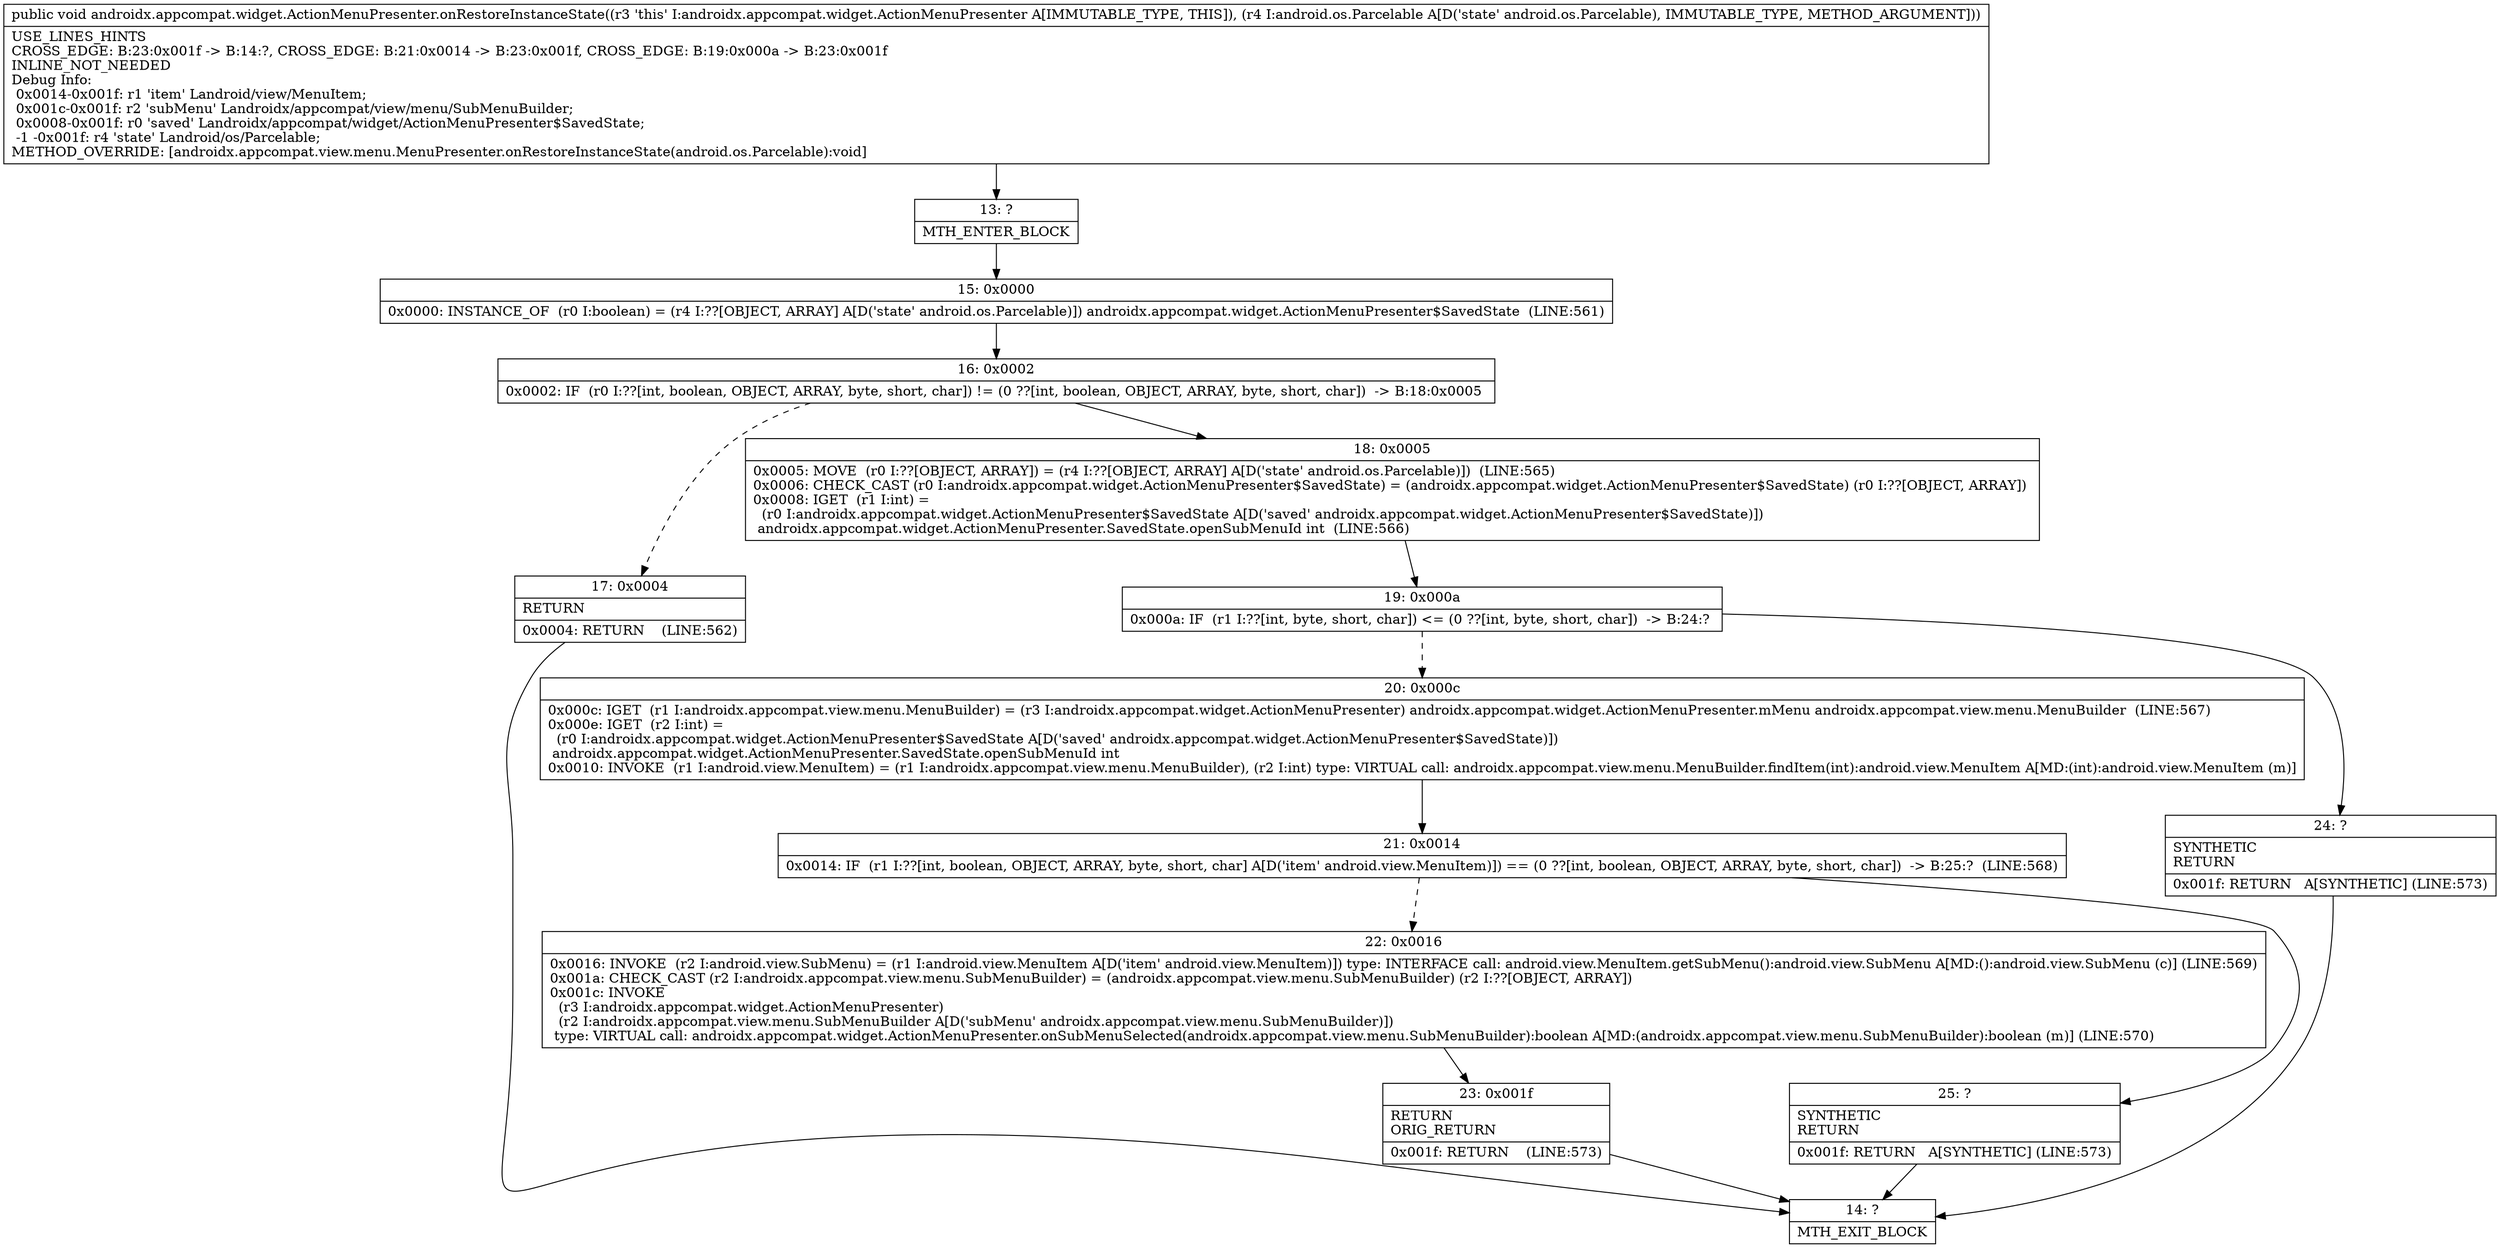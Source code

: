 digraph "CFG forandroidx.appcompat.widget.ActionMenuPresenter.onRestoreInstanceState(Landroid\/os\/Parcelable;)V" {
Node_13 [shape=record,label="{13\:\ ?|MTH_ENTER_BLOCK\l}"];
Node_15 [shape=record,label="{15\:\ 0x0000|0x0000: INSTANCE_OF  (r0 I:boolean) = (r4 I:??[OBJECT, ARRAY] A[D('state' android.os.Parcelable)]) androidx.appcompat.widget.ActionMenuPresenter$SavedState  (LINE:561)\l}"];
Node_16 [shape=record,label="{16\:\ 0x0002|0x0002: IF  (r0 I:??[int, boolean, OBJECT, ARRAY, byte, short, char]) != (0 ??[int, boolean, OBJECT, ARRAY, byte, short, char])  \-\> B:18:0x0005 \l}"];
Node_17 [shape=record,label="{17\:\ 0x0004|RETURN\l|0x0004: RETURN    (LINE:562)\l}"];
Node_14 [shape=record,label="{14\:\ ?|MTH_EXIT_BLOCK\l}"];
Node_18 [shape=record,label="{18\:\ 0x0005|0x0005: MOVE  (r0 I:??[OBJECT, ARRAY]) = (r4 I:??[OBJECT, ARRAY] A[D('state' android.os.Parcelable)])  (LINE:565)\l0x0006: CHECK_CAST (r0 I:androidx.appcompat.widget.ActionMenuPresenter$SavedState) = (androidx.appcompat.widget.ActionMenuPresenter$SavedState) (r0 I:??[OBJECT, ARRAY]) \l0x0008: IGET  (r1 I:int) = \l  (r0 I:androidx.appcompat.widget.ActionMenuPresenter$SavedState A[D('saved' androidx.appcompat.widget.ActionMenuPresenter$SavedState)])\l androidx.appcompat.widget.ActionMenuPresenter.SavedState.openSubMenuId int  (LINE:566)\l}"];
Node_19 [shape=record,label="{19\:\ 0x000a|0x000a: IF  (r1 I:??[int, byte, short, char]) \<= (0 ??[int, byte, short, char])  \-\> B:24:? \l}"];
Node_20 [shape=record,label="{20\:\ 0x000c|0x000c: IGET  (r1 I:androidx.appcompat.view.menu.MenuBuilder) = (r3 I:androidx.appcompat.widget.ActionMenuPresenter) androidx.appcompat.widget.ActionMenuPresenter.mMenu androidx.appcompat.view.menu.MenuBuilder  (LINE:567)\l0x000e: IGET  (r2 I:int) = \l  (r0 I:androidx.appcompat.widget.ActionMenuPresenter$SavedState A[D('saved' androidx.appcompat.widget.ActionMenuPresenter$SavedState)])\l androidx.appcompat.widget.ActionMenuPresenter.SavedState.openSubMenuId int \l0x0010: INVOKE  (r1 I:android.view.MenuItem) = (r1 I:androidx.appcompat.view.menu.MenuBuilder), (r2 I:int) type: VIRTUAL call: androidx.appcompat.view.menu.MenuBuilder.findItem(int):android.view.MenuItem A[MD:(int):android.view.MenuItem (m)]\l}"];
Node_21 [shape=record,label="{21\:\ 0x0014|0x0014: IF  (r1 I:??[int, boolean, OBJECT, ARRAY, byte, short, char] A[D('item' android.view.MenuItem)]) == (0 ??[int, boolean, OBJECT, ARRAY, byte, short, char])  \-\> B:25:?  (LINE:568)\l}"];
Node_22 [shape=record,label="{22\:\ 0x0016|0x0016: INVOKE  (r2 I:android.view.SubMenu) = (r1 I:android.view.MenuItem A[D('item' android.view.MenuItem)]) type: INTERFACE call: android.view.MenuItem.getSubMenu():android.view.SubMenu A[MD:():android.view.SubMenu (c)] (LINE:569)\l0x001a: CHECK_CAST (r2 I:androidx.appcompat.view.menu.SubMenuBuilder) = (androidx.appcompat.view.menu.SubMenuBuilder) (r2 I:??[OBJECT, ARRAY]) \l0x001c: INVOKE  \l  (r3 I:androidx.appcompat.widget.ActionMenuPresenter)\l  (r2 I:androidx.appcompat.view.menu.SubMenuBuilder A[D('subMenu' androidx.appcompat.view.menu.SubMenuBuilder)])\l type: VIRTUAL call: androidx.appcompat.widget.ActionMenuPresenter.onSubMenuSelected(androidx.appcompat.view.menu.SubMenuBuilder):boolean A[MD:(androidx.appcompat.view.menu.SubMenuBuilder):boolean (m)] (LINE:570)\l}"];
Node_23 [shape=record,label="{23\:\ 0x001f|RETURN\lORIG_RETURN\l|0x001f: RETURN    (LINE:573)\l}"];
Node_25 [shape=record,label="{25\:\ ?|SYNTHETIC\lRETURN\l|0x001f: RETURN   A[SYNTHETIC] (LINE:573)\l}"];
Node_24 [shape=record,label="{24\:\ ?|SYNTHETIC\lRETURN\l|0x001f: RETURN   A[SYNTHETIC] (LINE:573)\l}"];
MethodNode[shape=record,label="{public void androidx.appcompat.widget.ActionMenuPresenter.onRestoreInstanceState((r3 'this' I:androidx.appcompat.widget.ActionMenuPresenter A[IMMUTABLE_TYPE, THIS]), (r4 I:android.os.Parcelable A[D('state' android.os.Parcelable), IMMUTABLE_TYPE, METHOD_ARGUMENT]))  | USE_LINES_HINTS\lCROSS_EDGE: B:23:0x001f \-\> B:14:?, CROSS_EDGE: B:21:0x0014 \-\> B:23:0x001f, CROSS_EDGE: B:19:0x000a \-\> B:23:0x001f\lINLINE_NOT_NEEDED\lDebug Info:\l  0x0014\-0x001f: r1 'item' Landroid\/view\/MenuItem;\l  0x001c\-0x001f: r2 'subMenu' Landroidx\/appcompat\/view\/menu\/SubMenuBuilder;\l  0x0008\-0x001f: r0 'saved' Landroidx\/appcompat\/widget\/ActionMenuPresenter$SavedState;\l  \-1 \-0x001f: r4 'state' Landroid\/os\/Parcelable;\lMETHOD_OVERRIDE: [androidx.appcompat.view.menu.MenuPresenter.onRestoreInstanceState(android.os.Parcelable):void]\l}"];
MethodNode -> Node_13;Node_13 -> Node_15;
Node_15 -> Node_16;
Node_16 -> Node_17[style=dashed];
Node_16 -> Node_18;
Node_17 -> Node_14;
Node_18 -> Node_19;
Node_19 -> Node_20[style=dashed];
Node_19 -> Node_24;
Node_20 -> Node_21;
Node_21 -> Node_22[style=dashed];
Node_21 -> Node_25;
Node_22 -> Node_23;
Node_23 -> Node_14;
Node_25 -> Node_14;
Node_24 -> Node_14;
}

